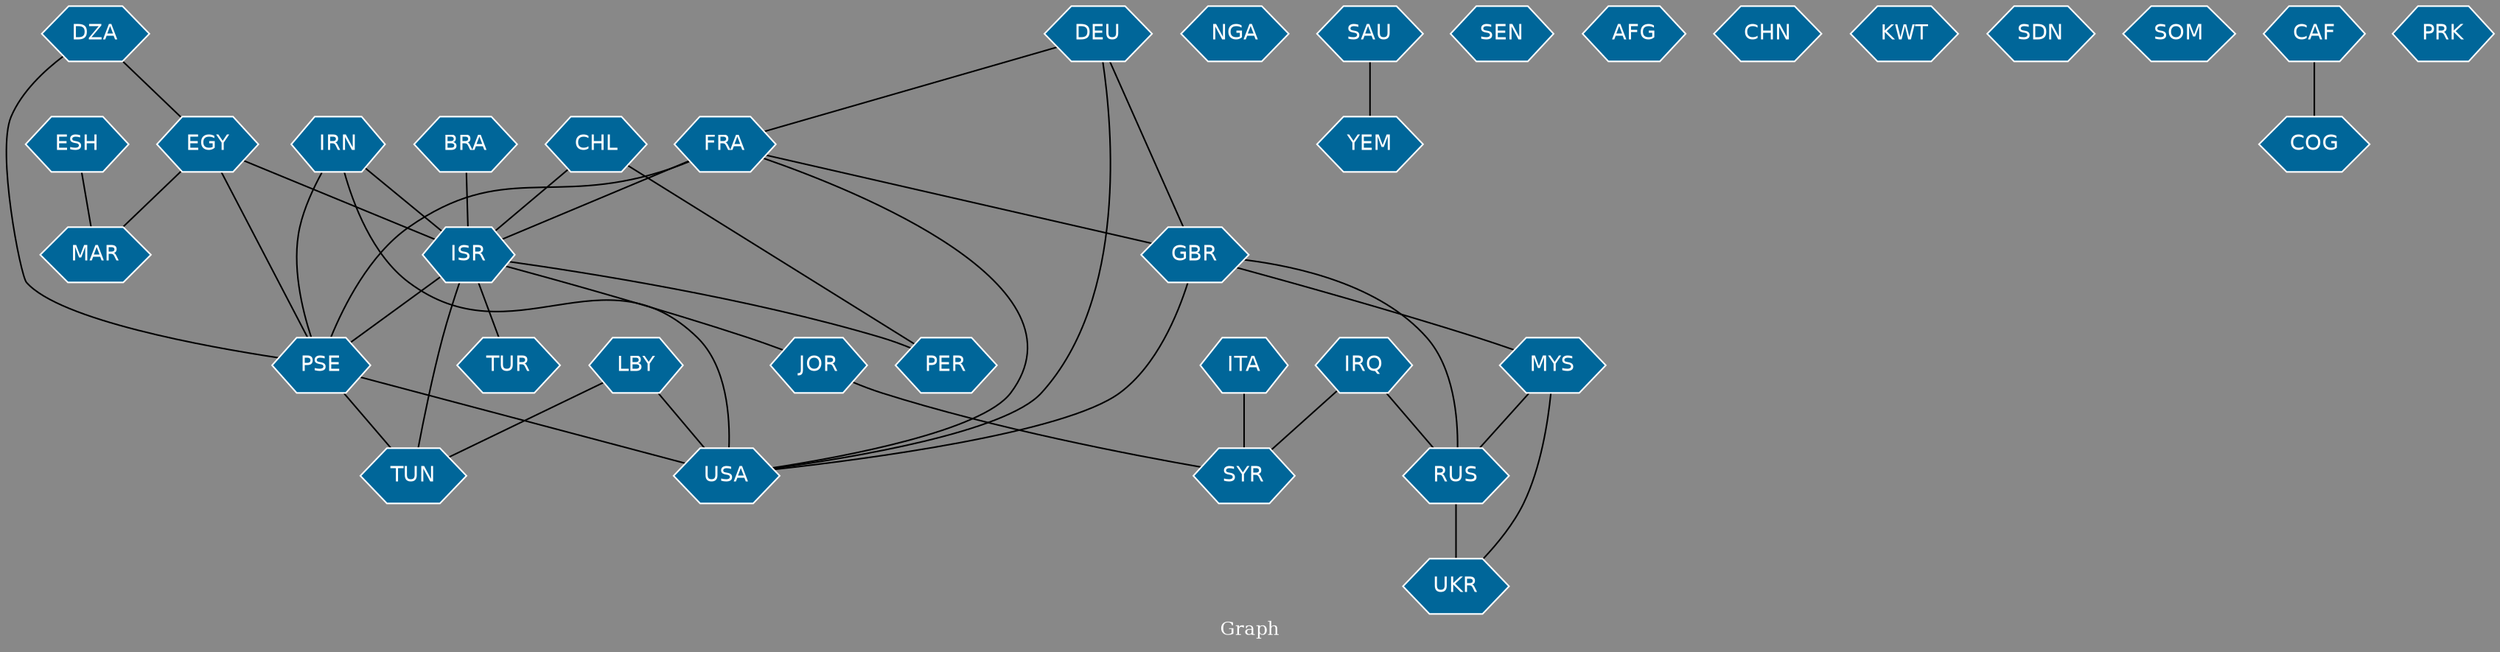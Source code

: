// Countries together in item graph
graph {
	graph [bgcolor="#888888" fontcolor=white fontsize=12 label="Graph" outputorder=edgesfirst overlap=prism]
	node [color=white fillcolor="#006699" fontcolor=white fontname=Helvetica shape=hexagon style=filled]
	edge [arrowhead=open color=black fontcolor=white fontname=Courier fontsize=12]
		LBY [label=LBY]
		FRA [label=FRA]
		PSE [label=PSE]
		IRQ [label=IRQ]
		ISR [label=ISR]
		NGA [label=NGA]
		SYR [label=SYR]
		EGY [label=EGY]
		USA [label=USA]
		MAR [label=MAR]
		BRA [label=BRA]
		SAU [label=SAU]
		YEM [label=YEM]
		DZA [label=DZA]
		RUS [label=RUS]
		IRN [label=IRN]
		TUR [label=TUR]
		SEN [label=SEN]
		DEU [label=DEU]
		ITA [label=ITA]
		UKR [label=UKR]
		AFG [label=AFG]
		CHN [label=CHN]
		KWT [label=KWT]
		GBR [label=GBR]
		TUN [label=TUN]
		JOR [label=JOR]
		ESH [label=ESH]
		CHL [label=CHL]
		PER [label=PER]
		SDN [label=SDN]
		SOM [label=SOM]
		CAF [label=CAF]
		COG [label=COG]
		MYS [label=MYS]
		PRK [label=PRK]
			PSE -- TUN [weight=1]
			FRA -- USA [weight=1]
			DEU -- FRA [weight=1]
			CHL -- PER [weight=1]
			ISR -- PSE [weight=15]
			ISR -- JOR [weight=1]
			IRN -- PSE [weight=1]
			BRA -- ISR [weight=1]
			FRA -- GBR [weight=1]
			EGY -- PSE [weight=2]
			SAU -- YEM [weight=2]
			ITA -- SYR [weight=1]
			CAF -- COG [weight=1]
			EGY -- ISR [weight=1]
			LBY -- TUN [weight=1]
			MYS -- RUS [weight=1]
			ISR -- TUR [weight=1]
			ESH -- MAR [weight=1]
			DEU -- GBR [weight=1]
			IRQ -- RUS [weight=1]
			ISR -- PER [weight=1]
			DZA -- PSE [weight=1]
			DEU -- USA [weight=1]
			RUS -- UKR [weight=3]
			PSE -- USA [weight=1]
			IRQ -- SYR [weight=1]
			IRN -- USA [weight=1]
			FRA -- PSE [weight=5]
			LBY -- USA [weight=2]
			CHL -- ISR [weight=1]
			JOR -- SYR [weight=1]
			GBR -- RUS [weight=1]
			FRA -- ISR [weight=1]
			MYS -- UKR [weight=1]
			ISR -- TUN [weight=1]
			IRN -- ISR [weight=2]
			GBR -- MYS [weight=1]
			EGY -- MAR [weight=1]
			GBR -- USA [weight=1]
			DZA -- EGY [weight=1]
}